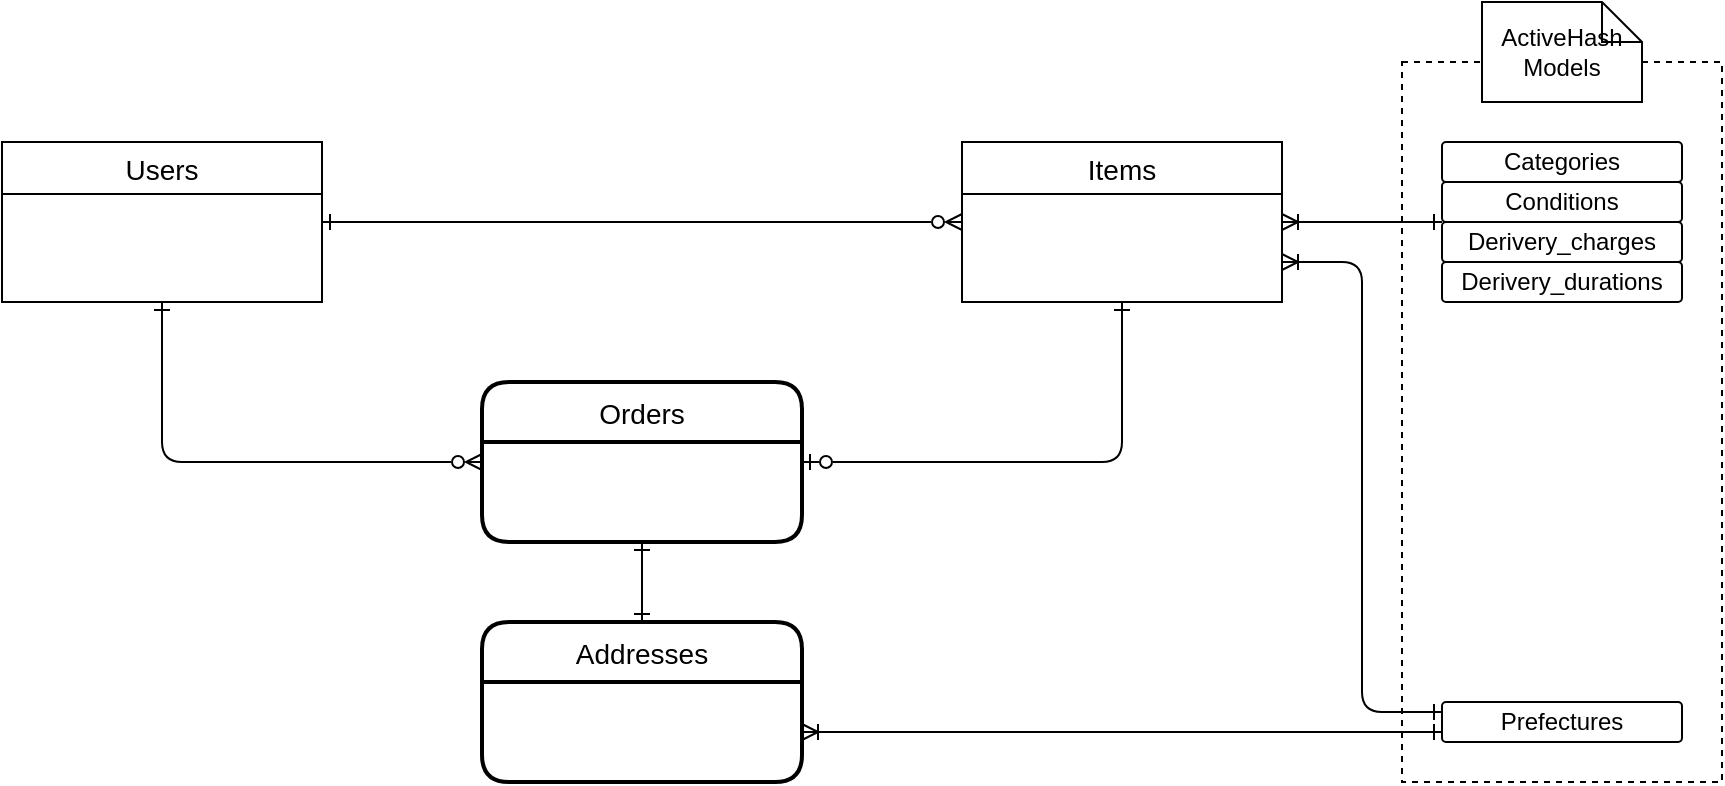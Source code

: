 <mxfile>
    <diagram id="bta5UFGAGLrSgoltflCx" name="ページ1">
        <mxGraphModel dx="1097" dy="172" grid="1" gridSize="10" guides="1" tooltips="1" connect="1" arrows="1" fold="1" page="1" pageScale="1" pageWidth="1169" pageHeight="827" math="0" shadow="0">
            <root>
                <mxCell id="0"/>
                <mxCell id="1" parent="0"/>
                <mxCell id="71" value="" style="rounded=0;whiteSpace=wrap;html=1;fillColor=none;dashed=1;" parent="1" vertex="1">
                    <mxGeometry x="820" y="150" width="160" height="360" as="geometry"/>
                </mxCell>
                <mxCell id="53" style="edgeStyle=none;html=1;exitX=0.5;exitY=1;exitDx=0;exitDy=0;entryX=1;entryY=0.5;entryDx=0;entryDy=0;startArrow=ERone;startFill=0;endArrow=ERzeroToOne;endFill=0;" parent="1" source="28" target="46" edge="1">
                    <mxGeometry relative="1" as="geometry">
                        <mxPoint x="520" y="345" as="targetPoint"/>
                        <Array as="points">
                            <mxPoint x="680" y="350"/>
                        </Array>
                    </mxGeometry>
                </mxCell>
                <mxCell id="28" value="Items" style="swimlane;fontStyle=0;childLayout=stackLayout;horizontal=1;startSize=26;horizontalStack=0;resizeParent=1;resizeParentMax=0;resizeLast=0;collapsible=1;marginBottom=0;align=center;fontSize=14;" parent="1" vertex="1">
                    <mxGeometry x="600" y="190" width="160" height="80" as="geometry"/>
                </mxCell>
                <mxCell id="50" style="edgeStyle=none;html=1;entryX=0;entryY=0.5;entryDx=0;entryDy=0;startArrow=ERone;startFill=0;endArrow=ERzeroToMany;endFill=0;" parent="1" source="33" target="46" edge="1">
                    <mxGeometry relative="1" as="geometry">
                        <mxPoint x="360" y="350.04" as="targetPoint"/>
                        <Array as="points">
                            <mxPoint x="200" y="350"/>
                        </Array>
                    </mxGeometry>
                </mxCell>
                <mxCell id="33" value="Users" style="swimlane;fontStyle=0;childLayout=stackLayout;horizontal=1;startSize=26;horizontalStack=0;resizeParent=1;resizeParentMax=0;resizeLast=0;collapsible=1;marginBottom=0;align=center;fontSize=14;" parent="1" vertex="1">
                    <mxGeometry x="120" y="190" width="160" height="80" as="geometry"/>
                </mxCell>
                <mxCell id="45" style="html=1;exitX=1;exitY=0.5;exitDx=0;exitDy=0;endArrow=ERzeroToMany;endFill=0;startArrow=ERone;startFill=0;entryX=0;entryY=0.5;entryDx=0;entryDy=0;" parent="1" source="33" target="28" edge="1">
                    <mxGeometry relative="1" as="geometry">
                        <mxPoint x="280" y="231" as="sourcePoint"/>
                        <mxPoint x="600" y="237" as="targetPoint"/>
                    </mxGeometry>
                </mxCell>
                <mxCell id="65" style="edgeStyle=none;html=1;exitX=0.5;exitY=1;exitDx=0;exitDy=0;entryX=0.5;entryY=0;entryDx=0;entryDy=0;startArrow=ERone;startFill=0;endArrow=ERone;endFill=0;" parent="1" source="46" target="48" edge="1">
                    <mxGeometry relative="1" as="geometry"/>
                </mxCell>
                <mxCell id="46" value="Orders" style="swimlane;childLayout=stackLayout;horizontal=1;startSize=30;horizontalStack=0;rounded=1;fontSize=14;fontStyle=0;strokeWidth=2;resizeParent=0;resizeLast=1;shadow=0;dashed=0;align=center;" parent="1" vertex="1">
                    <mxGeometry x="360" y="310" width="160" height="80" as="geometry"/>
                </mxCell>
                <mxCell id="48" value="Addresses" style="swimlane;childLayout=stackLayout;horizontal=1;startSize=30;horizontalStack=0;rounded=1;fontSize=14;fontStyle=0;strokeWidth=2;resizeParent=0;resizeLast=1;shadow=0;dashed=0;align=center;" parent="1" vertex="1">
                    <mxGeometry x="360" y="430" width="160" height="80" as="geometry"/>
                </mxCell>
                <mxCell id="60" value="Categories" style="rounded=1;arcSize=10;whiteSpace=wrap;html=1;align=center;" parent="1" vertex="1">
                    <mxGeometry x="840" y="190" width="120" height="20" as="geometry"/>
                </mxCell>
                <mxCell id="67" style="edgeStyle=none;html=1;exitX=0;exitY=1;exitDx=0;exitDy=0;entryX=1;entryY=0.5;entryDx=0;entryDy=0;startArrow=ERone;startFill=0;endArrow=ERoneToMany;endFill=0;" parent="1" source="61" target="28" edge="1">
                    <mxGeometry relative="1" as="geometry"/>
                </mxCell>
                <mxCell id="61" value="Conditions" style="rounded=1;arcSize=10;whiteSpace=wrap;html=1;align=center;" parent="1" vertex="1">
                    <mxGeometry x="840" y="210" width="120" height="20" as="geometry"/>
                </mxCell>
                <mxCell id="62" value="Derivery_charges" style="rounded=1;arcSize=10;whiteSpace=wrap;html=1;align=center;" parent="1" vertex="1">
                    <mxGeometry x="840" y="230" width="120" height="20" as="geometry"/>
                </mxCell>
                <mxCell id="63" value="Derivery_durations" style="rounded=1;arcSize=10;whiteSpace=wrap;html=1;align=center;" parent="1" vertex="1">
                    <mxGeometry x="840" y="250" width="120" height="20" as="geometry"/>
                </mxCell>
                <mxCell id="68" style="edgeStyle=none;html=1;exitX=0;exitY=0.25;exitDx=0;exitDy=0;entryX=1;entryY=0.75;entryDx=0;entryDy=0;startArrow=ERone;startFill=0;endArrow=ERoneToMany;endFill=0;" parent="1" source="64" target="28" edge="1">
                    <mxGeometry relative="1" as="geometry">
                        <Array as="points">
                            <mxPoint x="800" y="475"/>
                            <mxPoint x="800" y="250"/>
                        </Array>
                    </mxGeometry>
                </mxCell>
                <mxCell id="69" style="edgeStyle=none;html=1;exitX=0;exitY=0.75;exitDx=0;exitDy=0;startArrow=ERone;startFill=0;endArrow=ERoneToMany;endFill=0;" parent="1" source="64" edge="1">
                    <mxGeometry relative="1" as="geometry">
                        <mxPoint x="520" y="485" as="targetPoint"/>
                    </mxGeometry>
                </mxCell>
                <mxCell id="64" value="Prefectures" style="rounded=1;arcSize=10;whiteSpace=wrap;html=1;align=center;" parent="1" vertex="1">
                    <mxGeometry x="840" y="470" width="120" height="20" as="geometry"/>
                </mxCell>
                <mxCell id="70" value="ActiveHash&lt;br&gt;Models" style="shape=note;size=20;whiteSpace=wrap;html=1;rounded=1;" parent="1" vertex="1">
                    <mxGeometry x="860" y="120" width="80" height="50" as="geometry"/>
                </mxCell>
            </root>
        </mxGraphModel>
    </diagram>
</mxfile>
